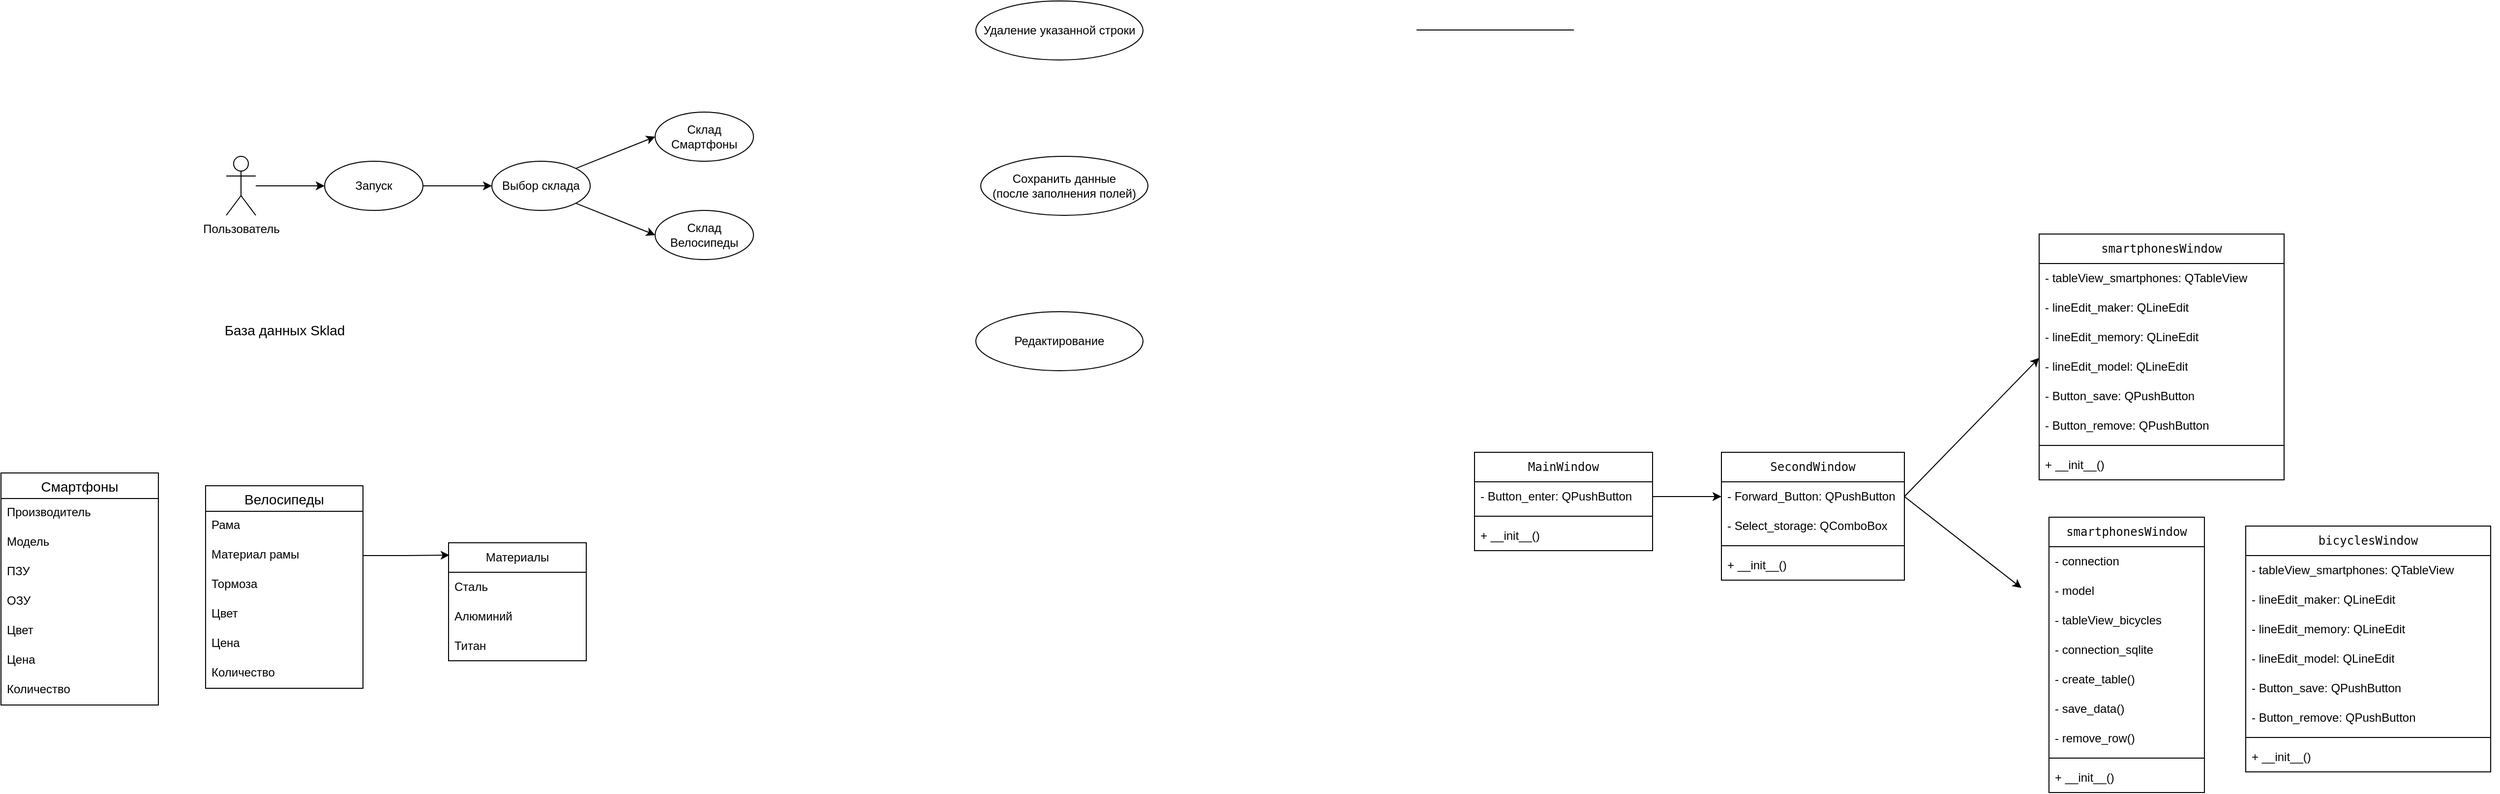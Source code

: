 <mxfile version="22.1.11" type="github">
  <diagram name="Страница — 1" id="95dfs9ff0Wd2YRVwgPRh">
    <mxGraphModel dx="1992" dy="438" grid="0" gridSize="10" guides="1" tooltips="1" connect="1" arrows="1" fold="1" page="0" pageScale="1" pageWidth="827" pageHeight="1169" math="0" shadow="0">
      <root>
        <mxCell id="0" />
        <mxCell id="1" parent="0" />
        <mxCell id="uwdhekw9rvC6qfYLKvx_-8" style="edgeStyle=orthogonalEdgeStyle;rounded=0;orthogonalLoop=1;jettySize=auto;html=1;entryX=0;entryY=0.5;entryDx=0;entryDy=0;" parent="1" source="uwdhekw9rvC6qfYLKvx_-1" target="uwdhekw9rvC6qfYLKvx_-3" edge="1">
          <mxGeometry relative="1" as="geometry" />
        </mxCell>
        <mxCell id="uwdhekw9rvC6qfYLKvx_-1" value="Пользователь" style="shape=umlActor;verticalLabelPosition=bottom;verticalAlign=top;html=1;outlineConnect=0;" parent="1" vertex="1">
          <mxGeometry x="-726" y="328" width="30" height="60" as="geometry" />
        </mxCell>
        <mxCell id="uwdhekw9rvC6qfYLKvx_-9" style="edgeStyle=orthogonalEdgeStyle;rounded=0;orthogonalLoop=1;jettySize=auto;html=1;exitX=1;exitY=0.5;exitDx=0;exitDy=0;entryX=0;entryY=0.5;entryDx=0;entryDy=0;" parent="1" source="uwdhekw9rvC6qfYLKvx_-3" target="uwdhekw9rvC6qfYLKvx_-4" edge="1">
          <mxGeometry relative="1" as="geometry" />
        </mxCell>
        <mxCell id="uwdhekw9rvC6qfYLKvx_-3" value="Запуск" style="ellipse;whiteSpace=wrap;html=1;" parent="1" vertex="1">
          <mxGeometry x="-626" y="333" width="100" height="50" as="geometry" />
        </mxCell>
        <mxCell id="uwdhekw9rvC6qfYLKvx_-4" value="Выбор склада" style="ellipse;whiteSpace=wrap;html=1;" parent="1" vertex="1">
          <mxGeometry x="-456" y="333" width="100" height="50" as="geometry" />
        </mxCell>
        <mxCell id="uwdhekw9rvC6qfYLKvx_-5" value="Сохранить данные&lt;br&gt;(после заполнения полей)" style="ellipse;whiteSpace=wrap;html=1;" parent="1" vertex="1">
          <mxGeometry x="41" y="328" width="170" height="60" as="geometry" />
        </mxCell>
        <mxCell id="uwdhekw9rvC6qfYLKvx_-11" value="Удаление указанной строки" style="ellipse;whiteSpace=wrap;html=1;" parent="1" vertex="1">
          <mxGeometry x="36" y="170" width="170" height="60" as="geometry" />
        </mxCell>
        <mxCell id="uwdhekw9rvC6qfYLKvx_-14" value="Редактирование" style="ellipse;whiteSpace=wrap;html=1;" parent="1" vertex="1">
          <mxGeometry x="36" y="486" width="170" height="60" as="geometry" />
        </mxCell>
        <mxCell id="QWrrYXYVFJ42WMiiCsQI-1" value="Склад Смартфоны" style="ellipse;whiteSpace=wrap;html=1;" parent="1" vertex="1">
          <mxGeometry x="-290" y="283" width="100" height="50" as="geometry" />
        </mxCell>
        <mxCell id="QWrrYXYVFJ42WMiiCsQI-3" value="Склад Велосипеды" style="ellipse;whiteSpace=wrap;html=1;" parent="1" vertex="1">
          <mxGeometry x="-290" y="383" width="100" height="50" as="geometry" />
        </mxCell>
        <mxCell id="QWrrYXYVFJ42WMiiCsQI-5" value="" style="endArrow=classic;html=1;rounded=0;entryX=0;entryY=0.5;entryDx=0;entryDy=0;exitX=1;exitY=0;exitDx=0;exitDy=0;" parent="1" source="uwdhekw9rvC6qfYLKvx_-4" target="QWrrYXYVFJ42WMiiCsQI-1" edge="1">
          <mxGeometry width="50" height="50" relative="1" as="geometry">
            <mxPoint x="-369" y="297" as="sourcePoint" />
            <mxPoint x="-650" y="494" as="targetPoint" />
          </mxGeometry>
        </mxCell>
        <mxCell id="QWrrYXYVFJ42WMiiCsQI-10" value="" style="endArrow=classic;html=1;rounded=0;entryX=0;entryY=0.5;entryDx=0;entryDy=0;exitX=1;exitY=1;exitDx=0;exitDy=0;" parent="1" source="uwdhekw9rvC6qfYLKvx_-4" target="QWrrYXYVFJ42WMiiCsQI-3" edge="1">
          <mxGeometry width="50" height="50" relative="1" as="geometry">
            <mxPoint x="-362" y="500" as="sourcePoint" />
            <mxPoint x="-208" y="561" as="targetPoint" />
          </mxGeometry>
        </mxCell>
        <mxCell id="QWrrYXYVFJ42WMiiCsQI-27" value="Смартфоны" style="swimlane;fontStyle=0;childLayout=stackLayout;horizontal=1;startSize=26;horizontalStack=0;resizeParent=1;resizeParentMax=0;resizeLast=0;collapsible=1;marginBottom=0;align=center;fontSize=14;" parent="1" vertex="1">
          <mxGeometry x="-955" y="650" width="160" height="236" as="geometry" />
        </mxCell>
        <mxCell id="QWrrYXYVFJ42WMiiCsQI-28" value="Производитель" style="text;strokeColor=none;fillColor=none;spacingLeft=4;spacingRight=4;overflow=hidden;rotatable=0;points=[[0,0.5],[1,0.5]];portConstraint=eastwest;fontSize=12;whiteSpace=wrap;html=1;" parent="QWrrYXYVFJ42WMiiCsQI-27" vertex="1">
          <mxGeometry y="26" width="160" height="30" as="geometry" />
        </mxCell>
        <mxCell id="QWrrYXYVFJ42WMiiCsQI-29" value="Модель" style="text;strokeColor=none;fillColor=none;spacingLeft=4;spacingRight=4;overflow=hidden;rotatable=0;points=[[0,0.5],[1,0.5]];portConstraint=eastwest;fontSize=12;whiteSpace=wrap;html=1;" parent="QWrrYXYVFJ42WMiiCsQI-27" vertex="1">
          <mxGeometry y="56" width="160" height="30" as="geometry" />
        </mxCell>
        <mxCell id="QWrrYXYVFJ42WMiiCsQI-30" value="ПЗУ" style="text;strokeColor=none;fillColor=none;spacingLeft=4;spacingRight=4;overflow=hidden;rotatable=0;points=[[0,0.5],[1,0.5]];portConstraint=eastwest;fontSize=12;whiteSpace=wrap;html=1;" parent="QWrrYXYVFJ42WMiiCsQI-27" vertex="1">
          <mxGeometry y="86" width="160" height="30" as="geometry" />
        </mxCell>
        <mxCell id="QWrrYXYVFJ42WMiiCsQI-41" value="ОЗУ" style="text;strokeColor=none;fillColor=none;spacingLeft=4;spacingRight=4;overflow=hidden;rotatable=0;points=[[0,0.5],[1,0.5]];portConstraint=eastwest;fontSize=12;whiteSpace=wrap;html=1;" parent="QWrrYXYVFJ42WMiiCsQI-27" vertex="1">
          <mxGeometry y="116" width="160" height="30" as="geometry" />
        </mxCell>
        <mxCell id="QWrrYXYVFJ42WMiiCsQI-35" value="Цвет" style="text;strokeColor=none;fillColor=none;spacingLeft=4;spacingRight=4;overflow=hidden;rotatable=0;points=[[0,0.5],[1,0.5]];portConstraint=eastwest;fontSize=12;whiteSpace=wrap;html=1;" parent="QWrrYXYVFJ42WMiiCsQI-27" vertex="1">
          <mxGeometry y="146" width="160" height="30" as="geometry" />
        </mxCell>
        <mxCell id="QWrrYXYVFJ42WMiiCsQI-36" value="Цена" style="text;strokeColor=none;fillColor=none;spacingLeft=4;spacingRight=4;overflow=hidden;rotatable=0;points=[[0,0.5],[1,0.5]];portConstraint=eastwest;fontSize=12;whiteSpace=wrap;html=1;" parent="QWrrYXYVFJ42WMiiCsQI-27" vertex="1">
          <mxGeometry y="176" width="160" height="30" as="geometry" />
        </mxCell>
        <mxCell id="QWrrYXYVFJ42WMiiCsQI-38" value="Количество" style="text;strokeColor=none;fillColor=none;spacingLeft=4;spacingRight=4;overflow=hidden;rotatable=0;points=[[0,0.5],[1,0.5]];portConstraint=eastwest;fontSize=12;whiteSpace=wrap;html=1;" parent="QWrrYXYVFJ42WMiiCsQI-27" vertex="1">
          <mxGeometry y="206" width="160" height="30" as="geometry" />
        </mxCell>
        <mxCell id="QWrrYXYVFJ42WMiiCsQI-31" value="Велосипеды" style="swimlane;fontStyle=0;childLayout=stackLayout;horizontal=1;startSize=26;horizontalStack=0;resizeParent=1;resizeParentMax=0;resizeLast=0;collapsible=1;marginBottom=0;align=center;fontSize=14;" parent="1" vertex="1">
          <mxGeometry x="-747" y="663" width="160" height="206" as="geometry" />
        </mxCell>
        <mxCell id="QWrrYXYVFJ42WMiiCsQI-32" value="Рама" style="text;strokeColor=none;fillColor=none;spacingLeft=4;spacingRight=4;overflow=hidden;rotatable=0;points=[[0,0.5],[1,0.5]];portConstraint=eastwest;fontSize=12;whiteSpace=wrap;html=1;" parent="QWrrYXYVFJ42WMiiCsQI-31" vertex="1">
          <mxGeometry y="26" width="160" height="30" as="geometry" />
        </mxCell>
        <mxCell id="QWrrYXYVFJ42WMiiCsQI-40" value="Материал рамы" style="text;strokeColor=none;fillColor=none;spacingLeft=4;spacingRight=4;overflow=hidden;rotatable=0;points=[[0,0.5],[1,0.5]];portConstraint=eastwest;fontSize=12;whiteSpace=wrap;html=1;" parent="QWrrYXYVFJ42WMiiCsQI-31" vertex="1">
          <mxGeometry y="56" width="160" height="30" as="geometry" />
        </mxCell>
        <mxCell id="QWrrYXYVFJ42WMiiCsQI-39" value="Тормоза" style="text;strokeColor=none;fillColor=none;spacingLeft=4;spacingRight=4;overflow=hidden;rotatable=0;points=[[0,0.5],[1,0.5]];portConstraint=eastwest;fontSize=12;whiteSpace=wrap;html=1;" parent="QWrrYXYVFJ42WMiiCsQI-31" vertex="1">
          <mxGeometry y="86" width="160" height="30" as="geometry" />
        </mxCell>
        <mxCell id="QWrrYXYVFJ42WMiiCsQI-33" value="Цвет" style="text;strokeColor=none;fillColor=none;spacingLeft=4;spacingRight=4;overflow=hidden;rotatable=0;points=[[0,0.5],[1,0.5]];portConstraint=eastwest;fontSize=12;whiteSpace=wrap;html=1;" parent="QWrrYXYVFJ42WMiiCsQI-31" vertex="1">
          <mxGeometry y="116" width="160" height="30" as="geometry" />
        </mxCell>
        <mxCell id="QWrrYXYVFJ42WMiiCsQI-34" value="Цена" style="text;strokeColor=none;fillColor=none;spacingLeft=4;spacingRight=4;overflow=hidden;rotatable=0;points=[[0,0.5],[1,0.5]];portConstraint=eastwest;fontSize=12;whiteSpace=wrap;html=1;" parent="QWrrYXYVFJ42WMiiCsQI-31" vertex="1">
          <mxGeometry y="146" width="160" height="30" as="geometry" />
        </mxCell>
        <mxCell id="QWrrYXYVFJ42WMiiCsQI-42" value="Количество" style="text;strokeColor=none;fillColor=none;spacingLeft=4;spacingRight=4;overflow=hidden;rotatable=0;points=[[0,0.5],[1,0.5]];portConstraint=eastwest;fontSize=12;whiteSpace=wrap;html=1;" parent="QWrrYXYVFJ42WMiiCsQI-31" vertex="1">
          <mxGeometry y="176" width="160" height="30" as="geometry" />
        </mxCell>
        <mxCell id="QWrrYXYVFJ42WMiiCsQI-45" value="&lt;font style=&quot;font-size: 14px;&quot;&gt;База данных&amp;nbsp;Sklad&lt;/font&gt;" style="text;html=1;align=center;verticalAlign=middle;resizable=0;points=[];autosize=1;strokeColor=none;fillColor=none;" parent="1" vertex="1">
          <mxGeometry x="-737" y="490" width="140" height="29" as="geometry" />
        </mxCell>
        <mxCell id="l9B2nNbqnlKcsOlghPXQ-1" value="&lt;div style=&quot;color: rgb(8, 8, 8); font-family: &amp;quot;JetBrains Mono&amp;quot;, monospace;&quot;&gt;&lt;pre&gt;MainWindow&lt;/pre&gt;&lt;/div&gt;" style="swimlane;fontStyle=0;childLayout=stackLayout;horizontal=1;startSize=30;horizontalStack=0;resizeParent=1;resizeParentMax=0;resizeLast=0;collapsible=1;marginBottom=0;whiteSpace=wrap;html=1;" parent="1" vertex="1">
          <mxGeometry x="543" y="629" width="181" height="100" as="geometry" />
        </mxCell>
        <mxCell id="l9B2nNbqnlKcsOlghPXQ-2" value="-&amp;nbsp;Button_enter: QPushButton" style="text;strokeColor=none;fillColor=none;align=left;verticalAlign=middle;spacingLeft=4;spacingRight=4;overflow=hidden;points=[[0,0.5],[1,0.5]];portConstraint=eastwest;rotatable=0;whiteSpace=wrap;html=1;" parent="l9B2nNbqnlKcsOlghPXQ-1" vertex="1">
          <mxGeometry y="30" width="181" height="30" as="geometry" />
        </mxCell>
        <mxCell id="5LRAOqItPmNHGHG5xUAR-31" value="" style="line;strokeWidth=1;rotatable=0;dashed=0;labelPosition=right;align=left;verticalAlign=middle;spacingTop=0;spacingLeft=6;points=[];portConstraint=eastwest;" parent="l9B2nNbqnlKcsOlghPXQ-1" vertex="1">
          <mxGeometry y="60" width="181" height="10" as="geometry" />
        </mxCell>
        <mxCell id="l9B2nNbqnlKcsOlghPXQ-4" value="+ __init__()" style="text;strokeColor=none;fillColor=none;align=left;verticalAlign=middle;spacingLeft=4;spacingRight=4;overflow=hidden;points=[[0,0.5],[1,0.5]];portConstraint=eastwest;rotatable=0;whiteSpace=wrap;html=1;" parent="l9B2nNbqnlKcsOlghPXQ-1" vertex="1">
          <mxGeometry y="70" width="181" height="30" as="geometry" />
        </mxCell>
        <mxCell id="l9B2nNbqnlKcsOlghPXQ-5" value="&lt;div style=&quot;color: rgb(8, 8, 8); font-family: &amp;quot;JetBrains Mono&amp;quot;, monospace;&quot;&gt;&lt;pre&gt;SecondWindow&lt;/pre&gt;&lt;/div&gt;" style="swimlane;fontStyle=0;childLayout=stackLayout;horizontal=1;startSize=30;horizontalStack=0;resizeParent=1;resizeParentMax=0;resizeLast=0;collapsible=1;marginBottom=0;whiteSpace=wrap;html=1;" parent="1" vertex="1">
          <mxGeometry x="794" y="629" width="186" height="130" as="geometry" />
        </mxCell>
        <mxCell id="l9B2nNbqnlKcsOlghPXQ-6" value="-&amp;nbsp;Forward_Button: QPushButton" style="text;strokeColor=none;fillColor=none;align=left;verticalAlign=middle;spacingLeft=4;spacingRight=4;overflow=hidden;points=[[0,0.5],[1,0.5]];portConstraint=eastwest;rotatable=0;whiteSpace=wrap;html=1;" parent="l9B2nNbqnlKcsOlghPXQ-5" vertex="1">
          <mxGeometry y="30" width="186" height="30" as="geometry" />
        </mxCell>
        <mxCell id="Tl8XP8brkkTEFxXj7Ce1-1" value="-&amp;nbsp;Select_storage: QComboBox" style="text;strokeColor=none;fillColor=none;align=left;verticalAlign=middle;spacingLeft=4;spacingRight=4;overflow=hidden;points=[[0,0.5],[1,0.5]];portConstraint=eastwest;rotatable=0;whiteSpace=wrap;html=1;" vertex="1" parent="l9B2nNbqnlKcsOlghPXQ-5">
          <mxGeometry y="60" width="186" height="30" as="geometry" />
        </mxCell>
        <mxCell id="5LRAOqItPmNHGHG5xUAR-32" value="" style="line;strokeWidth=1;rotatable=0;dashed=0;labelPosition=right;align=left;verticalAlign=middle;spacingTop=0;spacingLeft=6;points=[];portConstraint=eastwest;" parent="l9B2nNbqnlKcsOlghPXQ-5" vertex="1">
          <mxGeometry y="90" width="186" height="10" as="geometry" />
        </mxCell>
        <mxCell id="l9B2nNbqnlKcsOlghPXQ-8" value="+ __init__()" style="text;strokeColor=none;fillColor=none;align=left;verticalAlign=middle;spacingLeft=4;spacingRight=4;overflow=hidden;points=[[0,0.5],[1,0.5]];portConstraint=eastwest;rotatable=0;whiteSpace=wrap;html=1;" parent="l9B2nNbqnlKcsOlghPXQ-5" vertex="1">
          <mxGeometry y="100" width="186" height="30" as="geometry" />
        </mxCell>
        <mxCell id="l9B2nNbqnlKcsOlghPXQ-9" value="&lt;div style=&quot;color: rgb(8, 8, 8); font-family: &amp;quot;JetBrains Mono&amp;quot;, monospace;&quot;&gt;&lt;pre&gt;smartphonesWindow&lt;/pre&gt;&lt;/div&gt;" style="swimlane;fontStyle=0;childLayout=stackLayout;horizontal=1;startSize=30;horizontalStack=0;resizeParent=1;resizeParentMax=0;resizeLast=0;collapsible=1;marginBottom=0;whiteSpace=wrap;html=1;" parent="1" vertex="1">
          <mxGeometry x="1117" y="407" width="249" height="250" as="geometry" />
        </mxCell>
        <mxCell id="5LRAOqItPmNHGHG5xUAR-4" value="- tableView_smartphones: QTableView" style="text;strokeColor=none;fillColor=none;align=left;verticalAlign=middle;spacingLeft=4;spacingRight=4;overflow=hidden;points=[[0,0.5],[1,0.5]];portConstraint=eastwest;rotatable=0;whiteSpace=wrap;html=1;" parent="l9B2nNbqnlKcsOlghPXQ-9" vertex="1">
          <mxGeometry y="30" width="249" height="30" as="geometry" />
        </mxCell>
        <mxCell id="l9B2nNbqnlKcsOlghPXQ-10" value="-&amp;nbsp;lineEdit_maker: QLineEdit" style="text;strokeColor=none;fillColor=none;align=left;verticalAlign=middle;spacingLeft=4;spacingRight=4;overflow=hidden;points=[[0,0.5],[1,0.5]];portConstraint=eastwest;rotatable=0;whiteSpace=wrap;html=1;" parent="l9B2nNbqnlKcsOlghPXQ-9" vertex="1">
          <mxGeometry y="60" width="249" height="30" as="geometry" />
        </mxCell>
        <mxCell id="Tl8XP8brkkTEFxXj7Ce1-4" value="- lineEdit_memory: QLineEdit" style="text;strokeColor=none;fillColor=none;align=left;verticalAlign=middle;spacingLeft=4;spacingRight=4;overflow=hidden;points=[[0,0.5],[1,0.5]];portConstraint=eastwest;rotatable=0;whiteSpace=wrap;html=1;" vertex="1" parent="l9B2nNbqnlKcsOlghPXQ-9">
          <mxGeometry y="90" width="249" height="30" as="geometry" />
        </mxCell>
        <mxCell id="5LRAOqItPmNHGHG5xUAR-3" value="-&amp;nbsp;lineEdit_model: QLineEdit" style="text;strokeColor=none;fillColor=none;align=left;verticalAlign=middle;spacingLeft=4;spacingRight=4;overflow=hidden;points=[[0,0.5],[1,0.5]];portConstraint=eastwest;rotatable=0;whiteSpace=wrap;html=1;" parent="l9B2nNbqnlKcsOlghPXQ-9" vertex="1">
          <mxGeometry y="120" width="249" height="30" as="geometry" />
        </mxCell>
        <mxCell id="5LRAOqItPmNHGHG5xUAR-7" value="-&amp;nbsp;Button_save: QPushButton" style="text;strokeColor=none;fillColor=none;align=left;verticalAlign=middle;spacingLeft=4;spacingRight=4;overflow=hidden;points=[[0,0.5],[1,0.5]];portConstraint=eastwest;rotatable=0;whiteSpace=wrap;html=1;" parent="l9B2nNbqnlKcsOlghPXQ-9" vertex="1">
          <mxGeometry y="150" width="249" height="30" as="geometry" />
        </mxCell>
        <mxCell id="Tl8XP8brkkTEFxXj7Ce1-5" value="-&amp;nbsp;Button_remove: QPushButton" style="text;strokeColor=none;fillColor=none;align=left;verticalAlign=middle;spacingLeft=4;spacingRight=4;overflow=hidden;points=[[0,0.5],[1,0.5]];portConstraint=eastwest;rotatable=0;whiteSpace=wrap;html=1;" vertex="1" parent="l9B2nNbqnlKcsOlghPXQ-9">
          <mxGeometry y="180" width="249" height="30" as="geometry" />
        </mxCell>
        <mxCell id="5LRAOqItPmNHGHG5xUAR-33" value="" style="line;strokeWidth=1;rotatable=0;dashed=0;labelPosition=right;align=left;verticalAlign=middle;spacingTop=0;spacingLeft=6;points=[];portConstraint=eastwest;" parent="l9B2nNbqnlKcsOlghPXQ-9" vertex="1">
          <mxGeometry y="210" width="249" height="10" as="geometry" />
        </mxCell>
        <mxCell id="5LRAOqItPmNHGHG5xUAR-8" value="+ __init__()" style="text;strokeColor=none;fillColor=none;align=left;verticalAlign=middle;spacingLeft=4;spacingRight=4;overflow=hidden;points=[[0,0.5],[1,0.5]];portConstraint=eastwest;rotatable=0;whiteSpace=wrap;html=1;" parent="l9B2nNbqnlKcsOlghPXQ-9" vertex="1">
          <mxGeometry y="220" width="249" height="30" as="geometry" />
        </mxCell>
        <mxCell id="Yi2_CfBvKtMJsMbb8WqZ-2" style="edgeStyle=orthogonalEdgeStyle;rounded=0;orthogonalLoop=1;jettySize=auto;html=1;exitX=1;exitY=0.5;exitDx=0;exitDy=0;" parent="l9B2nNbqnlKcsOlghPXQ-9" source="5LRAOqItPmNHGHG5xUAR-3" target="5LRAOqItPmNHGHG5xUAR-3" edge="1">
          <mxGeometry relative="1" as="geometry" />
        </mxCell>
        <mxCell id="l9B2nNbqnlKcsOlghPXQ-17" value="" style="endArrow=classic;html=1;rounded=0;exitX=1;exitY=0.5;exitDx=0;exitDy=0;entryX=0;entryY=0.5;entryDx=0;entryDy=0;" parent="1" source="l9B2nNbqnlKcsOlghPXQ-2" target="l9B2nNbqnlKcsOlghPXQ-6" edge="1">
          <mxGeometry width="50" height="50" relative="1" as="geometry">
            <mxPoint x="615" y="550" as="sourcePoint" />
            <mxPoint x="716" y="550" as="targetPoint" />
          </mxGeometry>
        </mxCell>
        <mxCell id="l9B2nNbqnlKcsOlghPXQ-18" value="" style="endArrow=classic;html=1;rounded=0;exitX=1;exitY=0.5;exitDx=0;exitDy=0;" parent="1" source="l9B2nNbqnlKcsOlghPXQ-6" edge="1">
          <mxGeometry width="50" height="50" relative="1" as="geometry">
            <mxPoint x="971" y="546" as="sourcePoint" />
            <mxPoint x="1117" y="533" as="targetPoint" />
          </mxGeometry>
        </mxCell>
        <mxCell id="l9B2nNbqnlKcsOlghPXQ-19" value="" style="endArrow=classic;html=1;rounded=0;exitX=1;exitY=0.5;exitDx=0;exitDy=0;" parent="1" source="l9B2nNbqnlKcsOlghPXQ-6" edge="1">
          <mxGeometry width="50" height="50" relative="1" as="geometry">
            <mxPoint x="959" y="754" as="sourcePoint" />
            <mxPoint x="1099" y="767" as="targetPoint" />
          </mxGeometry>
        </mxCell>
        <mxCell id="JSsI0XIShDVwkBqloAJm-1" value="Материалы" style="swimlane;fontStyle=0;childLayout=stackLayout;horizontal=1;startSize=30;horizontalStack=0;resizeParent=1;resizeParentMax=0;resizeLast=0;collapsible=1;marginBottom=0;whiteSpace=wrap;html=1;" parent="1" vertex="1">
          <mxGeometry x="-500" y="721" width="140" height="120" as="geometry" />
        </mxCell>
        <mxCell id="JSsI0XIShDVwkBqloAJm-2" value="Сталь" style="text;strokeColor=none;fillColor=none;align=left;verticalAlign=middle;spacingLeft=4;spacingRight=4;overflow=hidden;points=[[0,0.5],[1,0.5]];portConstraint=eastwest;rotatable=0;whiteSpace=wrap;html=1;" parent="JSsI0XIShDVwkBqloAJm-1" vertex="1">
          <mxGeometry y="30" width="140" height="30" as="geometry" />
        </mxCell>
        <mxCell id="JSsI0XIShDVwkBqloAJm-3" value="Алюминий" style="text;strokeColor=none;fillColor=none;align=left;verticalAlign=middle;spacingLeft=4;spacingRight=4;overflow=hidden;points=[[0,0.5],[1,0.5]];portConstraint=eastwest;rotatable=0;whiteSpace=wrap;html=1;" parent="JSsI0XIShDVwkBqloAJm-1" vertex="1">
          <mxGeometry y="60" width="140" height="30" as="geometry" />
        </mxCell>
        <mxCell id="JSsI0XIShDVwkBqloAJm-4" value="Титан" style="text;strokeColor=none;fillColor=none;align=left;verticalAlign=middle;spacingLeft=4;spacingRight=4;overflow=hidden;points=[[0,0.5],[1,0.5]];portConstraint=eastwest;rotatable=0;whiteSpace=wrap;html=1;" parent="JSsI0XIShDVwkBqloAJm-1" vertex="1">
          <mxGeometry y="90" width="140" height="30" as="geometry" />
        </mxCell>
        <mxCell id="JSsI0XIShDVwkBqloAJm-6" style="edgeStyle=orthogonalEdgeStyle;rounded=0;orthogonalLoop=1;jettySize=auto;html=1;exitX=1;exitY=0.5;exitDx=0;exitDy=0;entryX=0.007;entryY=0.105;entryDx=0;entryDy=0;entryPerimeter=0;" parent="1" source="QWrrYXYVFJ42WMiiCsQI-40" target="JSsI0XIShDVwkBqloAJm-1" edge="1">
          <mxGeometry relative="1" as="geometry" />
        </mxCell>
        <mxCell id="5LRAOqItPmNHGHG5xUAR-9" value="&lt;div style=&quot;color: rgb(8, 8, 8); font-family: &amp;quot;JetBrains Mono&amp;quot;, monospace;&quot;&gt;&lt;pre&gt;&lt;pre style=&quot;border-color: var(--border-color);&quot;&gt;smartphonesWindow&lt;/pre&gt;&lt;/pre&gt;&lt;/div&gt;" style="swimlane;fontStyle=0;childLayout=stackLayout;horizontal=1;startSize=30;horizontalStack=0;resizeParent=1;resizeParentMax=0;resizeLast=0;collapsible=1;marginBottom=0;whiteSpace=wrap;html=1;" parent="1" vertex="1">
          <mxGeometry x="1127" y="695" width="158" height="280" as="geometry" />
        </mxCell>
        <mxCell id="5LRAOqItPmNHGHG5xUAR-10" value="- connection" style="text;strokeColor=none;fillColor=none;align=left;verticalAlign=middle;spacingLeft=4;spacingRight=4;overflow=hidden;points=[[0,0.5],[1,0.5]];portConstraint=eastwest;rotatable=0;whiteSpace=wrap;html=1;" parent="5LRAOqItPmNHGHG5xUAR-9" vertex="1">
          <mxGeometry y="30" width="158" height="30" as="geometry" />
        </mxCell>
        <mxCell id="5LRAOqItPmNHGHG5xUAR-11" value="- model" style="text;strokeColor=none;fillColor=none;align=left;verticalAlign=middle;spacingLeft=4;spacingRight=4;overflow=hidden;points=[[0,0.5],[1,0.5]];portConstraint=eastwest;rotatable=0;whiteSpace=wrap;html=1;" parent="5LRAOqItPmNHGHG5xUAR-9" vertex="1">
          <mxGeometry y="60" width="158" height="30" as="geometry" />
        </mxCell>
        <mxCell id="5LRAOqItPmNHGHG5xUAR-12" value="- tableView_bicycles" style="text;strokeColor=none;fillColor=none;align=left;verticalAlign=middle;spacingLeft=4;spacingRight=4;overflow=hidden;points=[[0,0.5],[1,0.5]];portConstraint=eastwest;rotatable=0;whiteSpace=wrap;html=1;" parent="5LRAOqItPmNHGHG5xUAR-9" vertex="1">
          <mxGeometry y="90" width="158" height="30" as="geometry" />
        </mxCell>
        <mxCell id="5LRAOqItPmNHGHG5xUAR-13" value="- connection_sqlite" style="text;strokeColor=none;fillColor=none;align=left;verticalAlign=middle;spacingLeft=4;spacingRight=4;overflow=hidden;points=[[0,0.5],[1,0.5]];portConstraint=eastwest;rotatable=0;whiteSpace=wrap;html=1;" parent="5LRAOqItPmNHGHG5xUAR-9" vertex="1">
          <mxGeometry y="120" width="158" height="30" as="geometry" />
        </mxCell>
        <mxCell id="5LRAOqItPmNHGHG5xUAR-14" value="- create_table()" style="text;strokeColor=none;fillColor=none;align=left;verticalAlign=middle;spacingLeft=4;spacingRight=4;overflow=hidden;points=[[0,0.5],[1,0.5]];portConstraint=eastwest;rotatable=0;whiteSpace=wrap;html=1;" parent="5LRAOqItPmNHGHG5xUAR-9" vertex="1">
          <mxGeometry y="150" width="158" height="30" as="geometry" />
        </mxCell>
        <mxCell id="5LRAOqItPmNHGHG5xUAR-15" value="- save_data()" style="text;strokeColor=none;fillColor=none;align=left;verticalAlign=middle;spacingLeft=4;spacingRight=4;overflow=hidden;points=[[0,0.5],[1,0.5]];portConstraint=eastwest;rotatable=0;whiteSpace=wrap;html=1;" parent="5LRAOqItPmNHGHG5xUAR-9" vertex="1">
          <mxGeometry y="180" width="158" height="30" as="geometry" />
        </mxCell>
        <mxCell id="5LRAOqItPmNHGHG5xUAR-16" value="- remove_row()" style="text;strokeColor=none;fillColor=none;align=left;verticalAlign=middle;spacingLeft=4;spacingRight=4;overflow=hidden;points=[[0,0.5],[1,0.5]];portConstraint=eastwest;rotatable=0;whiteSpace=wrap;html=1;" parent="5LRAOqItPmNHGHG5xUAR-9" vertex="1">
          <mxGeometry y="210" width="158" height="30" as="geometry" />
        </mxCell>
        <mxCell id="5LRAOqItPmNHGHG5xUAR-34" value="" style="line;strokeWidth=1;rotatable=0;dashed=0;labelPosition=right;align=left;verticalAlign=middle;spacingTop=0;spacingLeft=6;points=[];portConstraint=eastwest;" parent="5LRAOqItPmNHGHG5xUAR-9" vertex="1">
          <mxGeometry y="240" width="158" height="10" as="geometry" />
        </mxCell>
        <mxCell id="5LRAOqItPmNHGHG5xUAR-17" value="+ __init__()" style="text;strokeColor=none;fillColor=none;align=left;verticalAlign=middle;spacingLeft=4;spacingRight=4;overflow=hidden;points=[[0,0.5],[1,0.5]];portConstraint=eastwest;rotatable=0;whiteSpace=wrap;html=1;" parent="5LRAOqItPmNHGHG5xUAR-9" vertex="1">
          <mxGeometry y="250" width="158" height="30" as="geometry" />
        </mxCell>
        <mxCell id="5LRAOqItPmNHGHG5xUAR-36" value="" style="endArrow=none;html=1;rounded=0;" parent="1" edge="1">
          <mxGeometry relative="1" as="geometry">
            <mxPoint x="484" y="199.5" as="sourcePoint" />
            <mxPoint x="644" y="199.5" as="targetPoint" />
          </mxGeometry>
        </mxCell>
        <mxCell id="Tl8XP8brkkTEFxXj7Ce1-6" value="&lt;div style=&quot;color: rgb(8, 8, 8); font-family: &amp;quot;JetBrains Mono&amp;quot;, monospace;&quot;&gt;&lt;pre&gt;&lt;pre style=&quot;border-color: var(--border-color);&quot;&gt;bicyclesWindow&lt;/pre&gt;&lt;/pre&gt;&lt;/div&gt;" style="swimlane;fontStyle=0;childLayout=stackLayout;horizontal=1;startSize=30;horizontalStack=0;resizeParent=1;resizeParentMax=0;resizeLast=0;collapsible=1;marginBottom=0;whiteSpace=wrap;html=1;" vertex="1" parent="1">
          <mxGeometry x="1327" y="704" width="249" height="250" as="geometry" />
        </mxCell>
        <mxCell id="Tl8XP8brkkTEFxXj7Ce1-7" value="- tableView_smartphones: QTableView" style="text;strokeColor=none;fillColor=none;align=left;verticalAlign=middle;spacingLeft=4;spacingRight=4;overflow=hidden;points=[[0,0.5],[1,0.5]];portConstraint=eastwest;rotatable=0;whiteSpace=wrap;html=1;" vertex="1" parent="Tl8XP8brkkTEFxXj7Ce1-6">
          <mxGeometry y="30" width="249" height="30" as="geometry" />
        </mxCell>
        <mxCell id="Tl8XP8brkkTEFxXj7Ce1-8" value="-&amp;nbsp;lineEdit_maker: QLineEdit" style="text;strokeColor=none;fillColor=none;align=left;verticalAlign=middle;spacingLeft=4;spacingRight=4;overflow=hidden;points=[[0,0.5],[1,0.5]];portConstraint=eastwest;rotatable=0;whiteSpace=wrap;html=1;" vertex="1" parent="Tl8XP8brkkTEFxXj7Ce1-6">
          <mxGeometry y="60" width="249" height="30" as="geometry" />
        </mxCell>
        <mxCell id="Tl8XP8brkkTEFxXj7Ce1-9" value="- lineEdit_memory: QLineEdit" style="text;strokeColor=none;fillColor=none;align=left;verticalAlign=middle;spacingLeft=4;spacingRight=4;overflow=hidden;points=[[0,0.5],[1,0.5]];portConstraint=eastwest;rotatable=0;whiteSpace=wrap;html=1;" vertex="1" parent="Tl8XP8brkkTEFxXj7Ce1-6">
          <mxGeometry y="90" width="249" height="30" as="geometry" />
        </mxCell>
        <mxCell id="Tl8XP8brkkTEFxXj7Ce1-10" value="-&amp;nbsp;lineEdit_model: QLineEdit" style="text;strokeColor=none;fillColor=none;align=left;verticalAlign=middle;spacingLeft=4;spacingRight=4;overflow=hidden;points=[[0,0.5],[1,0.5]];portConstraint=eastwest;rotatable=0;whiteSpace=wrap;html=1;" vertex="1" parent="Tl8XP8brkkTEFxXj7Ce1-6">
          <mxGeometry y="120" width="249" height="30" as="geometry" />
        </mxCell>
        <mxCell id="Tl8XP8brkkTEFxXj7Ce1-11" value="-&amp;nbsp;Button_save: QPushButton" style="text;strokeColor=none;fillColor=none;align=left;verticalAlign=middle;spacingLeft=4;spacingRight=4;overflow=hidden;points=[[0,0.5],[1,0.5]];portConstraint=eastwest;rotatable=0;whiteSpace=wrap;html=1;" vertex="1" parent="Tl8XP8brkkTEFxXj7Ce1-6">
          <mxGeometry y="150" width="249" height="30" as="geometry" />
        </mxCell>
        <mxCell id="Tl8XP8brkkTEFxXj7Ce1-12" value="-&amp;nbsp;Button_remove: QPushButton" style="text;strokeColor=none;fillColor=none;align=left;verticalAlign=middle;spacingLeft=4;spacingRight=4;overflow=hidden;points=[[0,0.5],[1,0.5]];portConstraint=eastwest;rotatable=0;whiteSpace=wrap;html=1;" vertex="1" parent="Tl8XP8brkkTEFxXj7Ce1-6">
          <mxGeometry y="180" width="249" height="30" as="geometry" />
        </mxCell>
        <mxCell id="Tl8XP8brkkTEFxXj7Ce1-13" value="" style="line;strokeWidth=1;rotatable=0;dashed=0;labelPosition=right;align=left;verticalAlign=middle;spacingTop=0;spacingLeft=6;points=[];portConstraint=eastwest;" vertex="1" parent="Tl8XP8brkkTEFxXj7Ce1-6">
          <mxGeometry y="210" width="249" height="10" as="geometry" />
        </mxCell>
        <mxCell id="Tl8XP8brkkTEFxXj7Ce1-14" value="+ __init__()" style="text;strokeColor=none;fillColor=none;align=left;verticalAlign=middle;spacingLeft=4;spacingRight=4;overflow=hidden;points=[[0,0.5],[1,0.5]];portConstraint=eastwest;rotatable=0;whiteSpace=wrap;html=1;" vertex="1" parent="Tl8XP8brkkTEFxXj7Ce1-6">
          <mxGeometry y="220" width="249" height="30" as="geometry" />
        </mxCell>
        <mxCell id="Tl8XP8brkkTEFxXj7Ce1-15" style="edgeStyle=orthogonalEdgeStyle;rounded=0;orthogonalLoop=1;jettySize=auto;html=1;exitX=1;exitY=0.5;exitDx=0;exitDy=0;" edge="1" parent="Tl8XP8brkkTEFxXj7Ce1-6" source="Tl8XP8brkkTEFxXj7Ce1-10" target="Tl8XP8brkkTEFxXj7Ce1-10">
          <mxGeometry relative="1" as="geometry" />
        </mxCell>
      </root>
    </mxGraphModel>
  </diagram>
</mxfile>
